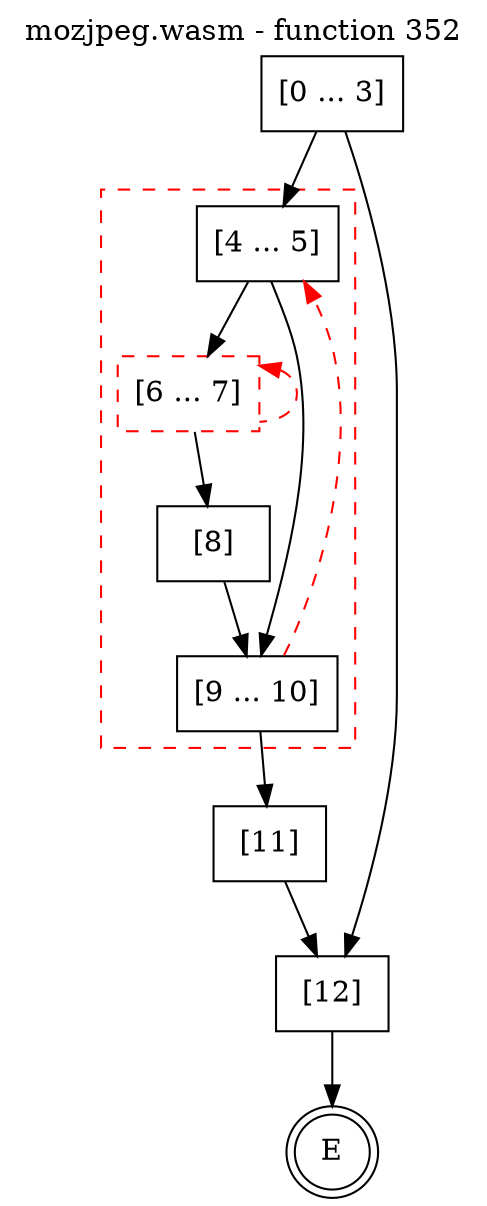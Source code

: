 digraph finite_state_machine {
    label = "mozjpeg.wasm - function 352"
    labelloc =  t
    labelfontsize = 16
    labelfontcolor = black
    labelfontname = "Helvetica"
    node [shape = doublecircle]; E ;
    node [shape = box];
    node [shape=box, color=black, style=solid] 0[label="[0 ... 3]"]
    subgraph cluster_4{
    label = "";
    style = dashed color = red;
    node [shape=box, color=black, style=solid] 4[label="[4 ... 5]"]
    node [shape=box, color=red, style=dashed] 6[label="[6 ... 7]"]
    node [shape=box, color=black, style=solid] 8[label="[8]"]
    node [shape=box, color=black, style=solid] 9[label="[9 ... 10]"]
    }
    node [shape=box, color=black, style=solid] 11[label="[11]"]
    node [shape=box, color=black, style=solid] 12[label="[12]"]
    0 -> 4;
    0 -> 12;
    4 -> 6;
    4 -> 9;
    6 -> 8;
    6 -> 6[style="dashed" color="red" dir=back];
    8 -> 9;
    9 -> 4[style="dashed" color="red"];
    9 -> 11;
    11 -> 12;
    12 -> E;
}
